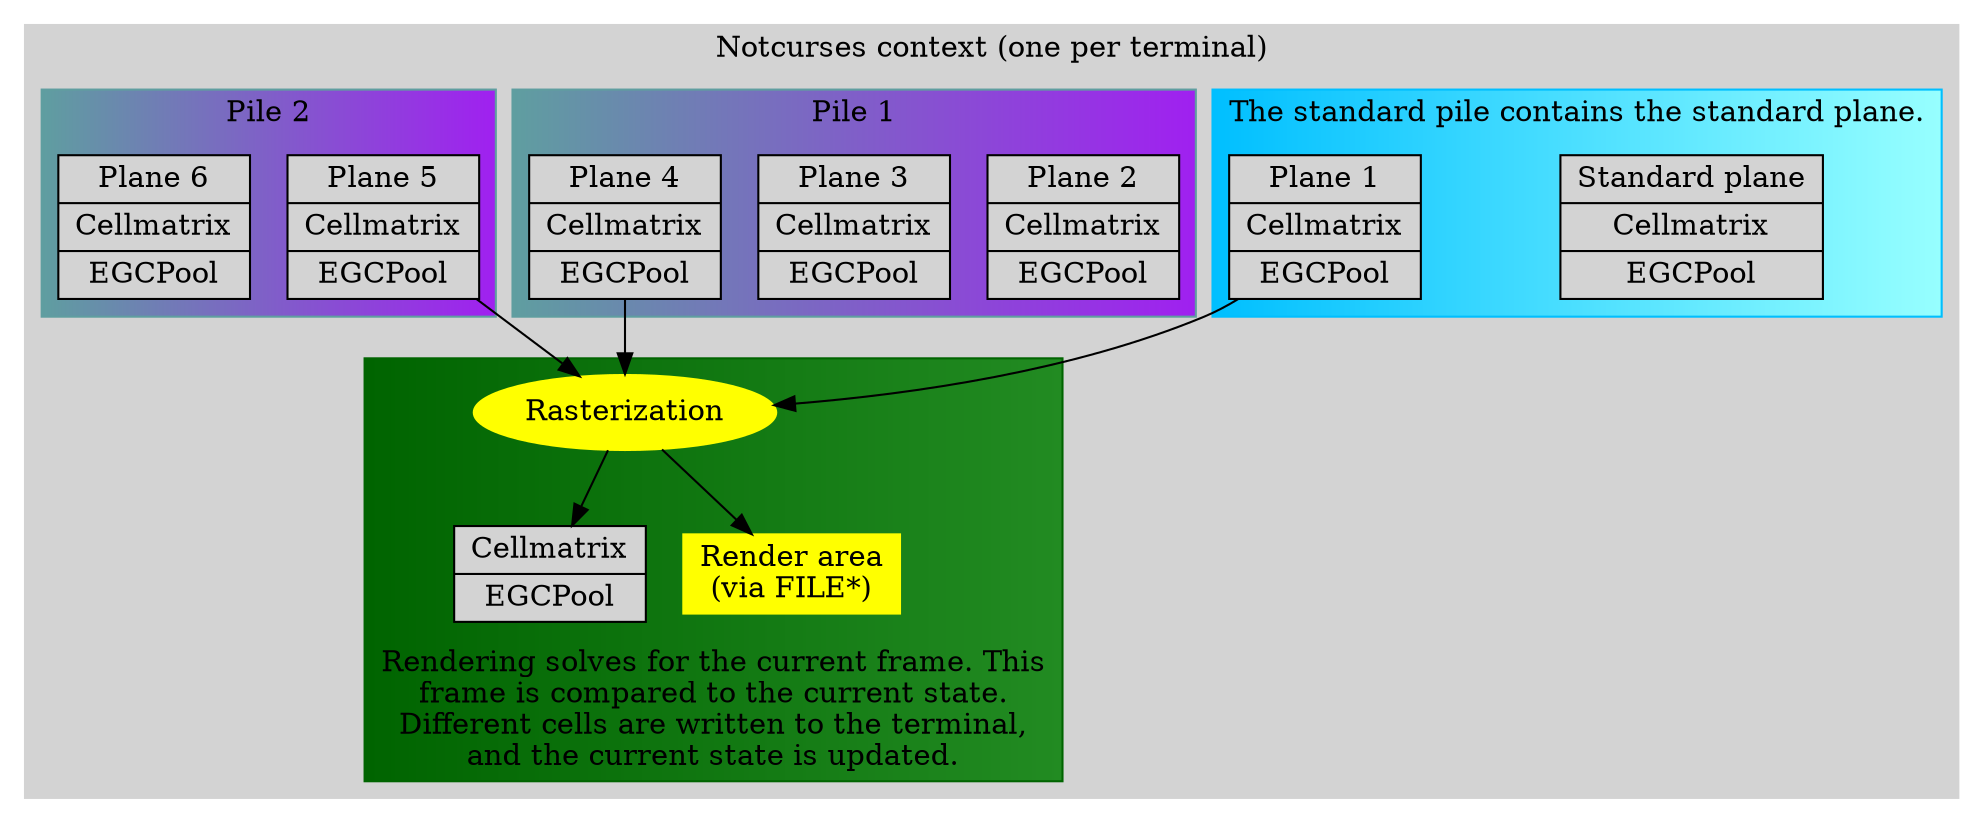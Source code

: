 digraph G {
  subgraph clusterNotcurses {
    label = "Notcurses context (one per terminal)"
    style = filled;
    color = lightgrey;
    subgraph clusterPile0 {
      //label="Piles represent distinct collections of planes. The main pile is rendered by old notcurses_render().\nncpile_render() and ncpile_rasterize() (version 2.1) work with different piles."
      label="The standard pile contains the standard plane."
      style=filled;
      color="deepskyblue:darkslategray1";
      planeS [ label="{{Standard plane}|{Cellmatrix}|{EGCPool}}" shape=record style=filled ]
      plane1 [ label="{{Plane 1}|{Cellmatrix}|{EGCPool}}" shape=record style=filled ]
    }
    subgraph clusterPile1 {
      label="Pile 1"
      style=filled;
      color="cadetblue:purple";
      plane2 [ label="{{Plane 2}|{Cellmatrix}|{EGCPool}}" shape=record style=filled ]
      plane3 [ label="{{Plane 3}|{Cellmatrix}|{EGCPool}}" shape=record style=filled ]
      plane4 [ label="{{Plane 4}|{Cellmatrix}|{EGCPool}}" shape=record style=filled ]
    }
    subgraph clusterPile2 {
      label="Pile 2"
      style=filled;
      color="cadetblue:purple";
      plane5 [ label="{{Plane 5}|{Cellmatrix}|{EGCPool}}" shape=record style=filled ]
      plane6 [ label="{{Plane 6}|{Cellmatrix}|{EGCPool}}" shape=record style=filled ]
    }
    subgraph clusterRaster {
      label="Rendering solves for the current frame. This\nframe is compared to the current state.\nDifferent cells are written to the terminal,\nand the current state is updated."
      style="filled"
      color="darkgreen:forestgreen"
      cMatrix0 [ label="{{Cellmatrix}|{EGCPool}}" shape=record style=filled ]
      Rasterization [ shape=oval label="Rasterization" style=filled color=yellow ]
      RenderArea [ shape=rectangle label="Render area\n(via FILE*)" style=filled color=yellow ]
      Rasterization -> cMatrix0
      Rasterization -> RenderArea
      labelloc="b";
    }
    plane1 -> Rasterization [ltail=clusterPile0]
    plane4 -> Rasterization [ltail=clusterPile1]
    plane5 -> Rasterization [ltail=clusterPile2]
      //label="The planes of a pile are related two ways:\n1. Totally ordered along the pile's z-axis.\n2. Via a rooted n-ary tree of binding."
      //label="A rectangular array of Cells, with one Cell per coordinate of the associated plane, backs each plane.\nThis is the plane's cell matrix. An EGCPool backs each cell matrix; they contain nul-terminated\nUTF8-encoded Extended Grapheme Clusters of arbitrary length."
  }
}
